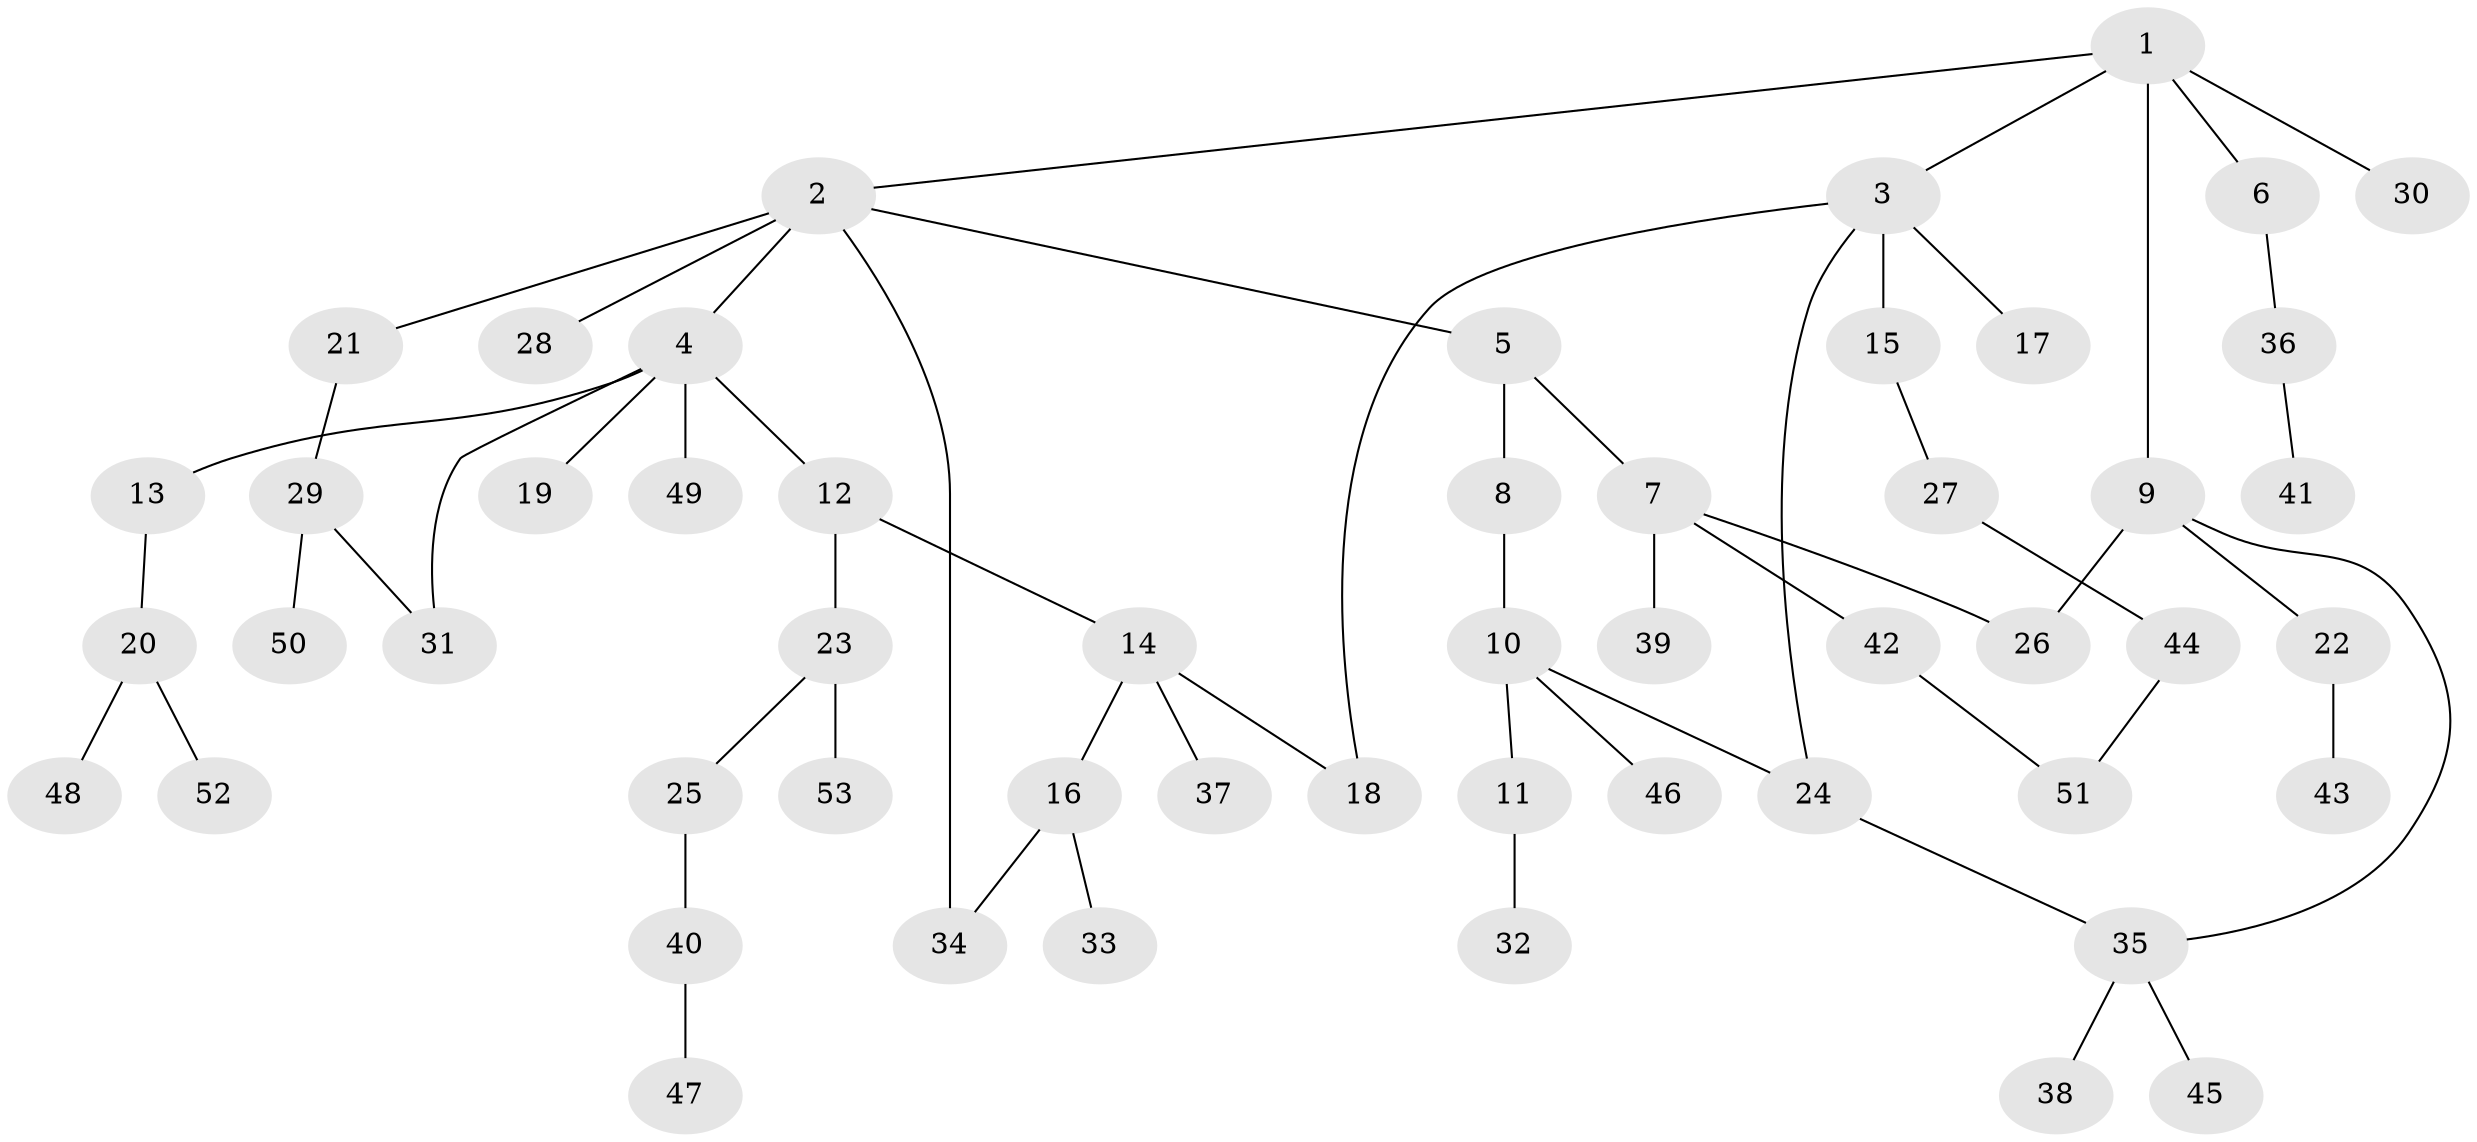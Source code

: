 // coarse degree distribution, {11: 0.047619047619047616, 6: 0.047619047619047616, 5: 0.047619047619047616, 1: 0.47619047619047616, 3: 0.09523809523809523, 2: 0.2857142857142857}
// Generated by graph-tools (version 1.1) at 2025/16/03/04/25 18:16:49]
// undirected, 53 vertices, 59 edges
graph export_dot {
graph [start="1"]
  node [color=gray90,style=filled];
  1;
  2;
  3;
  4;
  5;
  6;
  7;
  8;
  9;
  10;
  11;
  12;
  13;
  14;
  15;
  16;
  17;
  18;
  19;
  20;
  21;
  22;
  23;
  24;
  25;
  26;
  27;
  28;
  29;
  30;
  31;
  32;
  33;
  34;
  35;
  36;
  37;
  38;
  39;
  40;
  41;
  42;
  43;
  44;
  45;
  46;
  47;
  48;
  49;
  50;
  51;
  52;
  53;
  1 -- 2;
  1 -- 3;
  1 -- 6;
  1 -- 9;
  1 -- 30;
  2 -- 4;
  2 -- 5;
  2 -- 21;
  2 -- 28;
  2 -- 34;
  3 -- 15;
  3 -- 17;
  3 -- 18;
  3 -- 24;
  4 -- 12;
  4 -- 13;
  4 -- 19;
  4 -- 31;
  4 -- 49;
  5 -- 7;
  5 -- 8;
  6 -- 36;
  7 -- 26;
  7 -- 39;
  7 -- 42;
  8 -- 10;
  9 -- 22;
  9 -- 35;
  9 -- 26;
  10 -- 11;
  10 -- 24;
  10 -- 46;
  11 -- 32;
  12 -- 14;
  12 -- 23;
  13 -- 20;
  14 -- 16;
  14 -- 18;
  14 -- 37;
  15 -- 27;
  16 -- 33;
  16 -- 34;
  20 -- 48;
  20 -- 52;
  21 -- 29;
  22 -- 43;
  23 -- 25;
  23 -- 53;
  24 -- 35;
  25 -- 40;
  27 -- 44;
  29 -- 50;
  29 -- 31;
  35 -- 38;
  35 -- 45;
  36 -- 41;
  40 -- 47;
  42 -- 51;
  44 -- 51;
}
